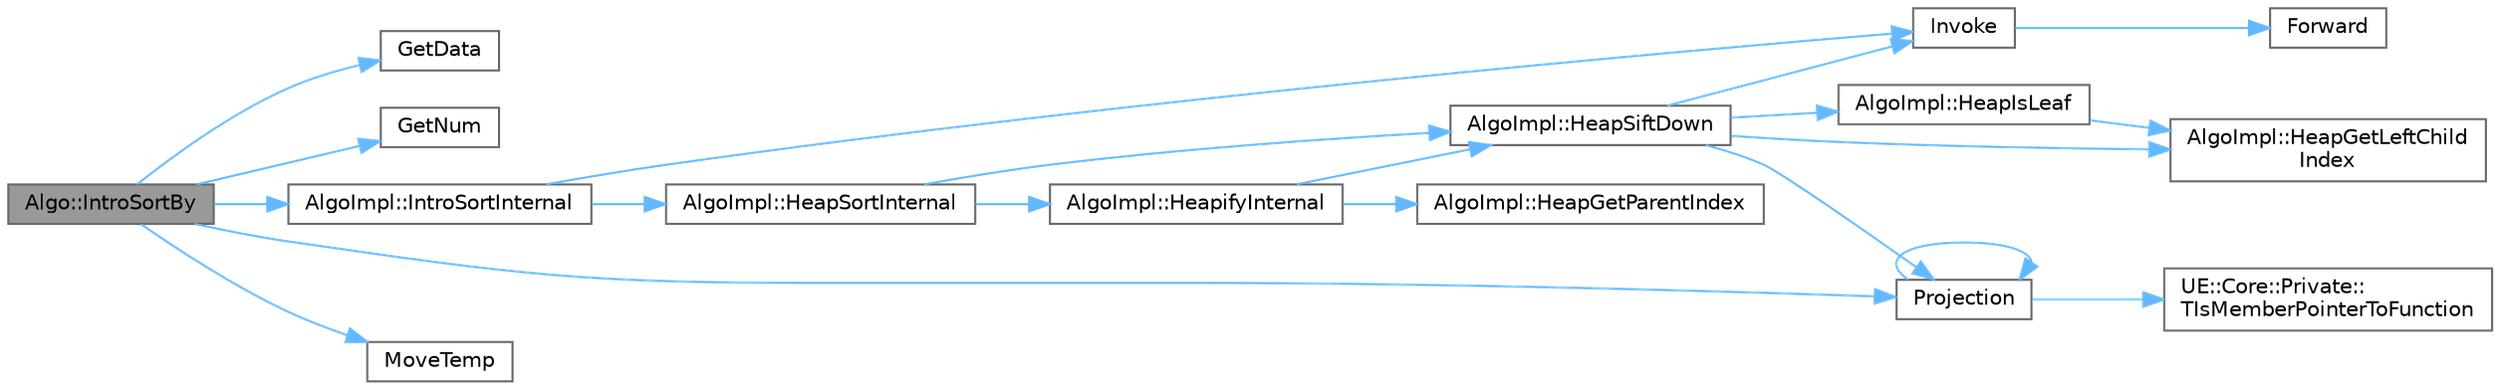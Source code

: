 digraph "Algo::IntroSortBy"
{
 // INTERACTIVE_SVG=YES
 // LATEX_PDF_SIZE
  bgcolor="transparent";
  edge [fontname=Helvetica,fontsize=10,labelfontname=Helvetica,labelfontsize=10];
  node [fontname=Helvetica,fontsize=10,shape=box,height=0.2,width=0.4];
  rankdir="LR";
  Node1 [id="Node000001",label="Algo::IntroSortBy",height=0.2,width=0.4,color="gray40", fillcolor="grey60", style="filled", fontcolor="black",tooltip="Sort a range of elements by a projection using the projection's operator<."];
  Node1 -> Node2 [id="edge1_Node000001_Node000002",color="steelblue1",style="solid",tooltip=" "];
  Node2 [id="Node000002",label="GetData",height=0.2,width=0.4,color="grey40", fillcolor="white", style="filled",URL="$d3/ddf/StringConv_8h.html#a4111b73e6a9d7101173e7223118962f3",tooltip=" "];
  Node1 -> Node3 [id="edge2_Node000001_Node000003",color="steelblue1",style="solid",tooltip=" "];
  Node3 [id="Node000003",label="GetNum",height=0.2,width=0.4,color="grey40", fillcolor="white", style="filled",URL="$d3/ddf/StringConv_8h.html#a3caf5874b63a514dc33c219ec83eedbf",tooltip=" "];
  Node1 -> Node4 [id="edge3_Node000001_Node000004",color="steelblue1",style="solid",tooltip=" "];
  Node4 [id="Node000004",label="AlgoImpl::IntroSortInternal",height=0.2,width=0.4,color="grey40", fillcolor="white", style="filled",URL="$db/d64/namespaceAlgoImpl.html#a37a7c4165e1e25bf8c45acab3742c8a8",tooltip="Implementation of an introspective sort."];
  Node4 -> Node5 [id="edge4_Node000004_Node000005",color="steelblue1",style="solid",tooltip=" "];
  Node5 [id="Node000005",label="AlgoImpl::HeapSortInternal",height=0.2,width=0.4,color="grey40", fillcolor="white", style="filled",URL="$db/d64/namespaceAlgoImpl.html#a1d24992f3a40bf59b873d3bdc393f000",tooltip="Performs heap sort on the elements."];
  Node5 -> Node6 [id="edge5_Node000005_Node000006",color="steelblue1",style="solid",tooltip=" "];
  Node6 [id="Node000006",label="AlgoImpl::HeapifyInternal",height=0.2,width=0.4,color="grey40", fillcolor="white", style="filled",URL="$db/d64/namespaceAlgoImpl.html#a960c5a72540b4f45e04d44506a84ae96",tooltip="Builds an implicit min-heap from a range of elements."];
  Node6 -> Node7 [id="edge6_Node000006_Node000007",color="steelblue1",style="solid",tooltip=" "];
  Node7 [id="Node000007",label="AlgoImpl::HeapGetParentIndex",height=0.2,width=0.4,color="grey40", fillcolor="white", style="filled",URL="$db/d64/namespaceAlgoImpl.html#a58ce2e6e63f7c3209fc40561d28bb282",tooltip="Gets the parent index for node at Index."];
  Node6 -> Node8 [id="edge7_Node000006_Node000008",color="steelblue1",style="solid",tooltip=" "];
  Node8 [id="Node000008",label="AlgoImpl::HeapSiftDown",height=0.2,width=0.4,color="grey40", fillcolor="white", style="filled",URL="$db/d64/namespaceAlgoImpl.html#a6bf0cdc3ca5b35c9c9e7fecf1b21a172",tooltip="Fixes a possible violation of order property between node at Index and a child."];
  Node8 -> Node9 [id="edge8_Node000008_Node000009",color="steelblue1",style="solid",tooltip=" "];
  Node9 [id="Node000009",label="AlgoImpl::HeapGetLeftChild\lIndex",height=0.2,width=0.4,color="grey40", fillcolor="white", style="filled",URL="$db/d64/namespaceAlgoImpl.html#af54d7b714e5c50ab93794778c8253b07",tooltip="Gets the index of the left child of node at Index."];
  Node8 -> Node10 [id="edge9_Node000008_Node000010",color="steelblue1",style="solid",tooltip=" "];
  Node10 [id="Node000010",label="AlgoImpl::HeapIsLeaf",height=0.2,width=0.4,color="grey40", fillcolor="white", style="filled",URL="$db/d64/namespaceAlgoImpl.html#ad3eed72dd578f5534884afdbcccf8f39",tooltip="Checks if node located at Index is a leaf or not."];
  Node10 -> Node9 [id="edge10_Node000010_Node000009",color="steelblue1",style="solid",tooltip=" "];
  Node8 -> Node11 [id="edge11_Node000008_Node000011",color="steelblue1",style="solid",tooltip=" "];
  Node11 [id="Node000011",label="Invoke",height=0.2,width=0.4,color="grey40", fillcolor="white", style="filled",URL="$d7/deb/Invoke_8h.html#a66d3e79358998f56001f20726270e390",tooltip="Invokes a callable with a set of arguments."];
  Node11 -> Node12 [id="edge12_Node000011_Node000012",color="steelblue1",style="solid",tooltip=" "];
  Node12 [id="Node000012",label="Forward",height=0.2,width=0.4,color="grey40", fillcolor="white", style="filled",URL="$d4/d24/UnrealTemplate_8h.html#a68f280c1d561a8899a1e9e3ea8405d00",tooltip="Forward will cast a reference to an rvalue reference."];
  Node8 -> Node13 [id="edge13_Node000008_Node000013",color="steelblue1",style="solid",tooltip=" "];
  Node13 [id="Node000013",label="Projection",height=0.2,width=0.4,color="grey40", fillcolor="white", style="filled",URL="$d7/df0/Projection_8h.html#a13dceeb18d2035bd0b861bf3698ede9f",tooltip="Projection() is a related function to Invoke(), in that it can be used to invoke an object with a set..."];
  Node13 -> Node13 [id="edge14_Node000013_Node000013",color="steelblue1",style="solid",tooltip=" "];
  Node13 -> Node14 [id="edge15_Node000013_Node000014",color="steelblue1",style="solid",tooltip=" "];
  Node14 [id="Node000014",label="UE::Core::Private::\lTIsMemberPointerToFunction",height=0.2,width=0.4,color="grey40", fillcolor="white", style="filled",URL="$d1/de6/namespaceUE_1_1Core_1_1Private.html#a6a97c58e76257e63c3e47675427da48b",tooltip=" "];
  Node5 -> Node8 [id="edge16_Node000005_Node000008",color="steelblue1",style="solid",tooltip=" "];
  Node4 -> Node11 [id="edge17_Node000004_Node000011",color="steelblue1",style="solid",tooltip=" "];
  Node1 -> Node15 [id="edge18_Node000001_Node000015",color="steelblue1",style="solid",tooltip=" "];
  Node15 [id="Node000015",label="MoveTemp",height=0.2,width=0.4,color="grey40", fillcolor="white", style="filled",URL="$d4/d24/UnrealTemplate_8h.html#ad5e6c049aeb9c9115fec514ba581dbb6",tooltip="MoveTemp will cast a reference to an rvalue reference."];
  Node1 -> Node13 [id="edge19_Node000001_Node000013",color="steelblue1",style="solid",tooltip=" "];
}
